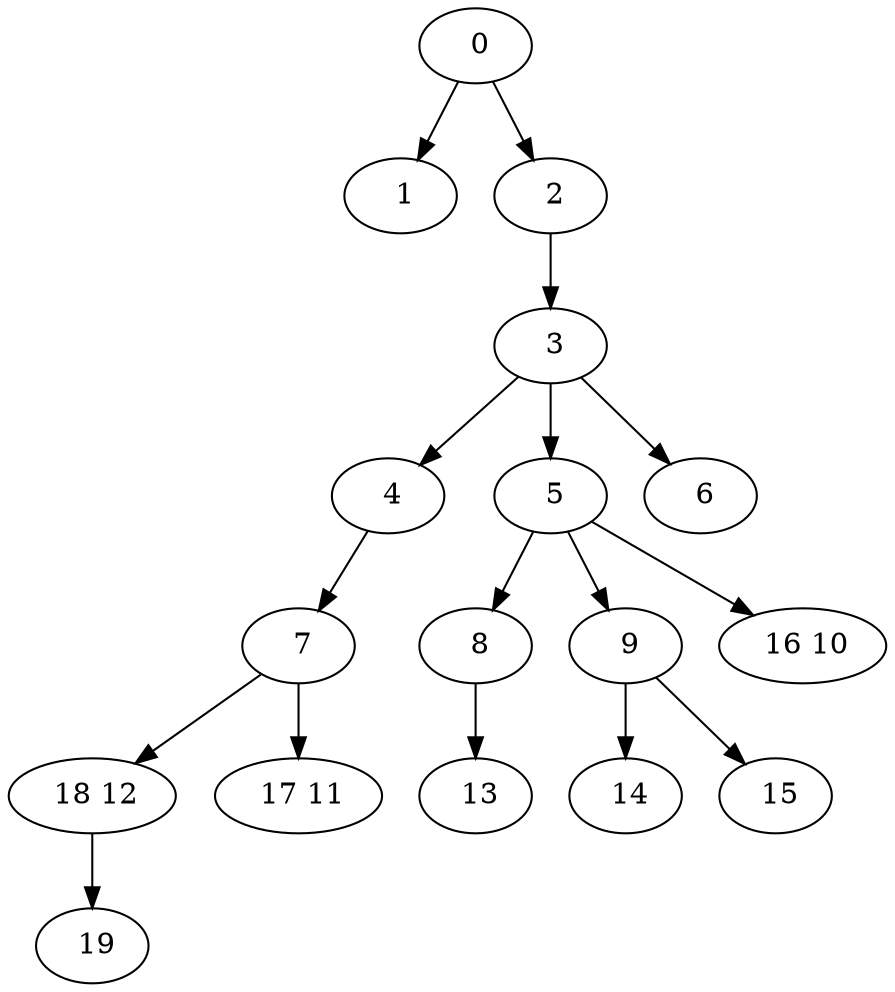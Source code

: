 digraph mytree {
" 0" -> " 1";
" 0" -> " 2";
" 1";
" 2" -> " 3";
" 3" -> " 4";
" 3" -> " 5";
" 3" -> " 6";
" 4" -> " 7";
" 5" -> " 8";
" 5" -> " 9";
" 5" -> " 16 10";
" 6";
" 7" -> " 18 12";
" 7" -> " 17 11";
" 8" -> " 13";
" 9" -> " 14";
" 9" -> " 15";
" 16 10";
" 18 12" -> " 19";
" 17 11";
" 13";
" 14";
" 15";
" 19";
}
